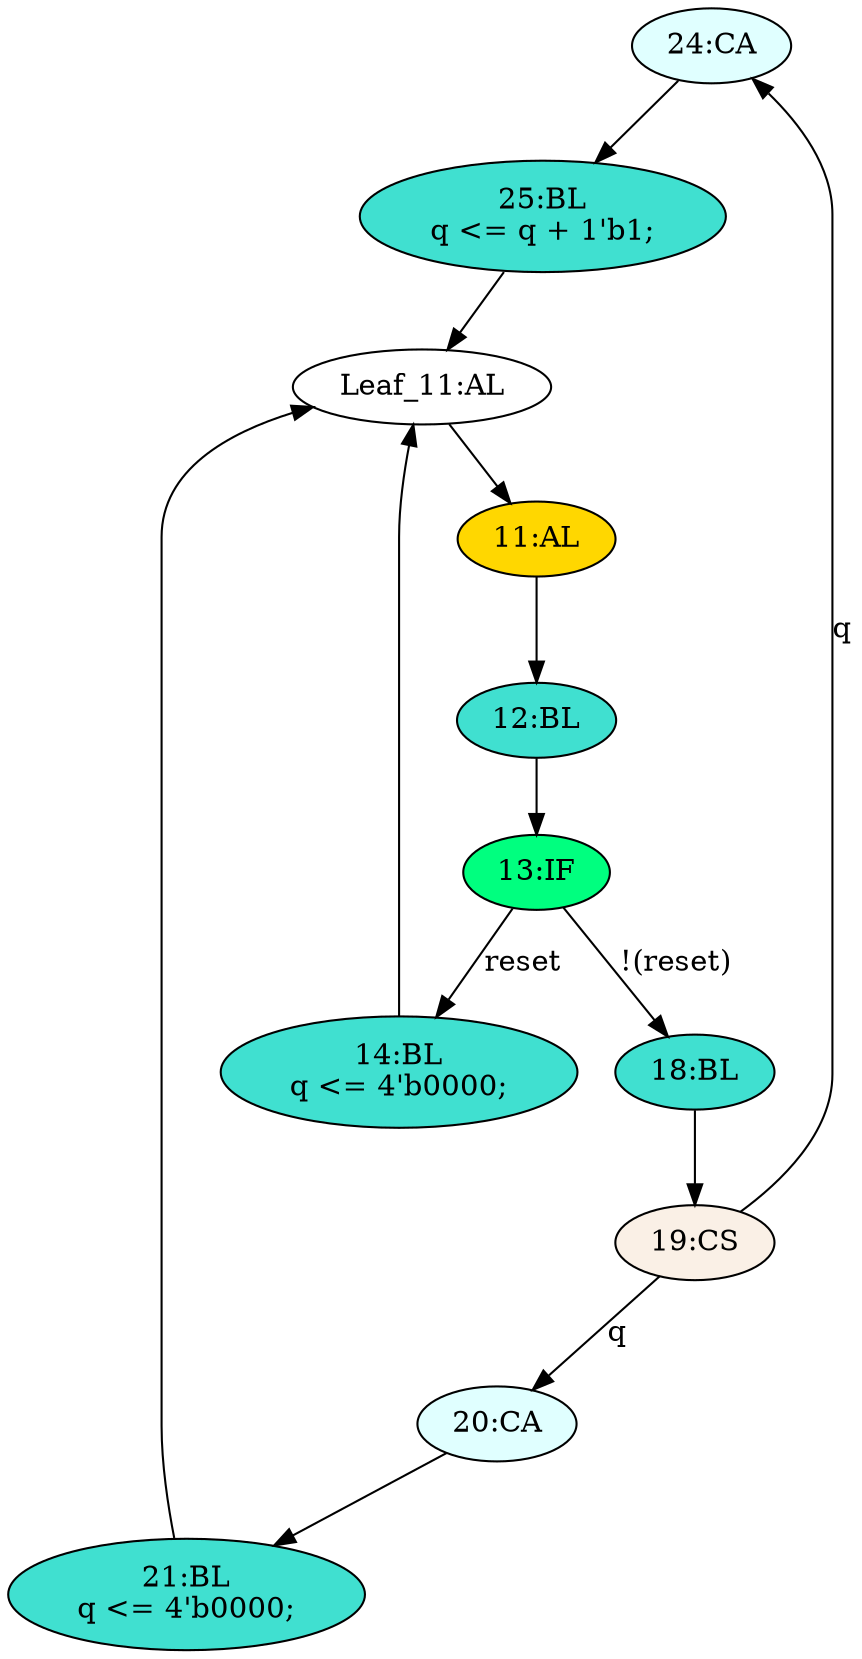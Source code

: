 strict digraph "compose( ,  )" {
	node [label="\N"];
	"24:CA"	[ast="<pyverilog.vparser.ast.Case object at 0x7fe3603cebd0>",
		fillcolor=lightcyan,
		label="24:CA",
		statements="[]",
		style=filled,
		typ=Case];
	"25:BL"	[ast="<pyverilog.vparser.ast.Block object at 0x7fe3603cee90>",
		fillcolor=turquoise,
		label="25:BL
q <= q + 1'b1;",
		statements="[<pyverilog.vparser.ast.NonblockingSubstitution object at 0x7fe360671250>]",
		style=filled,
		typ=Block];
	"24:CA" -> "25:BL"	[cond="[]",
		lineno=None];
	"14:BL"	[ast="<pyverilog.vparser.ast.Block object at 0x7fe3606f5790>",
		fillcolor=turquoise,
		label="14:BL
q <= 4'b0000;",
		statements="[<pyverilog.vparser.ast.NonblockingSubstitution object at 0x7fe3603d6810>]",
		style=filled,
		typ=Block];
	"Leaf_11:AL"	[def_var="['q']",
		label="Leaf_11:AL"];
	"14:BL" -> "Leaf_11:AL"	[cond="[]",
		lineno=None];
	"11:AL"	[ast="<pyverilog.vparser.ast.Always object at 0x7fe3606f5e10>",
		clk_sens=True,
		fillcolor=gold,
		label="11:AL",
		sens="['clk', 'reset']",
		statements="[]",
		style=filled,
		typ=Always,
		use_var="['reset', 'q']"];
	"Leaf_11:AL" -> "11:AL";
	"18:BL"	[ast="<pyverilog.vparser.ast.Block object at 0x7fe3603d6bd0>",
		fillcolor=turquoise,
		label="18:BL",
		statements="[]",
		style=filled,
		typ=Block];
	"19:CS"	[ast="<pyverilog.vparser.ast.CaseStatement object at 0x7fe3603ce550>",
		fillcolor=linen,
		label="19:CS",
		statements="[]",
		style=filled,
		typ=CaseStatement];
	"18:BL" -> "19:CS"	[cond="[]",
		lineno=None];
	"12:BL"	[ast="<pyverilog.vparser.ast.Block object at 0x7fe3606f5690>",
		fillcolor=turquoise,
		label="12:BL",
		statements="[]",
		style=filled,
		typ=Block];
	"13:IF"	[ast="<pyverilog.vparser.ast.IfStatement object at 0x7fe3603d6910>",
		fillcolor=springgreen,
		label="13:IF",
		statements="[]",
		style=filled,
		typ=IfStatement];
	"12:BL" -> "13:IF"	[cond="[]",
		lineno=None];
	"20:CA"	[ast="<pyverilog.vparser.ast.Case object at 0x7fe360663610>",
		fillcolor=lightcyan,
		label="20:CA",
		statements="[]",
		style=filled,
		typ=Case];
	"21:BL"	[ast="<pyverilog.vparser.ast.Block object at 0x7fe360663e10>",
		fillcolor=turquoise,
		label="21:BL
q <= 4'b0000;",
		statements="[<pyverilog.vparser.ast.NonblockingSubstitution object at 0x7fe3603ce290>]",
		style=filled,
		typ=Block];
	"20:CA" -> "21:BL"	[cond="[]",
		lineno=None];
	"13:IF" -> "14:BL"	[cond="['reset']",
		label=reset,
		lineno=13];
	"13:IF" -> "18:BL"	[cond="['reset']",
		label="!(reset)",
		lineno=13];
	"21:BL" -> "Leaf_11:AL"	[cond="[]",
		lineno=None];
	"11:AL" -> "12:BL"	[cond="[]",
		lineno=None];
	"25:BL" -> "Leaf_11:AL"	[cond="[]",
		lineno=None];
	"19:CS" -> "24:CA"	[cond="['q']",
		label=q,
		lineno=19];
	"19:CS" -> "20:CA"	[cond="['q']",
		label=q,
		lineno=19];
}
